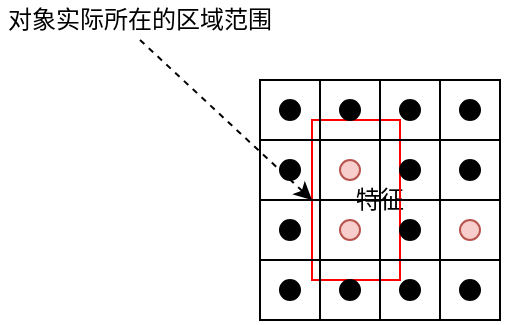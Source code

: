 <mxfile version="13.6.2" type="device"><diagram id="u6_-TBSq7pB0JtTBiQG3" name="Page-1"><mxGraphModel dx="630" dy="447" grid="1" gridSize="10" guides="1" tooltips="1" connect="1" arrows="1" fold="1" page="1" pageScale="1" pageWidth="827" pageHeight="1169" math="0" shadow="0"><root><mxCell id="0"/><mxCell id="1" parent="0"/><mxCell id="4b5qDRx6TFKM0YbfV3mT-2" value="特征" style="rounded=0;whiteSpace=wrap;html=1;" vertex="1" parent="1"><mxGeometry x="210" y="50" width="120" height="120" as="geometry"/></mxCell><mxCell id="4b5qDRx6TFKM0YbfV3mT-25" value="" style="rounded=0;whiteSpace=wrap;html=1;strokeColor=#FF0000;fillColor=none;" vertex="1" parent="1"><mxGeometry x="236" y="70" width="44" height="80" as="geometry"/></mxCell><mxCell id="4b5qDRx6TFKM0YbfV3mT-3" value="" style="endArrow=none;html=1;exitX=0;exitY=0.25;exitDx=0;exitDy=0;entryX=1;entryY=0.25;entryDx=0;entryDy=0;" edge="1" parent="1" source="4b5qDRx6TFKM0YbfV3mT-2" target="4b5qDRx6TFKM0YbfV3mT-2"><mxGeometry width="50" height="50" relative="1" as="geometry"><mxPoint x="210" y="270" as="sourcePoint"/><mxPoint x="260" y="220" as="targetPoint"/></mxGeometry></mxCell><mxCell id="4b5qDRx6TFKM0YbfV3mT-4" value="" style="endArrow=none;html=1;exitX=0;exitY=0.5;exitDx=0;exitDy=0;entryX=1;entryY=0.5;entryDx=0;entryDy=0;" edge="1" parent="1" source="4b5qDRx6TFKM0YbfV3mT-2" target="4b5qDRx6TFKM0YbfV3mT-2"><mxGeometry width="50" height="50" relative="1" as="geometry"><mxPoint x="220" y="90" as="sourcePoint"/><mxPoint x="340" y="90" as="targetPoint"/></mxGeometry></mxCell><mxCell id="4b5qDRx6TFKM0YbfV3mT-5" value="" style="endArrow=none;html=1;exitX=0;exitY=0.75;exitDx=0;exitDy=0;entryX=1;entryY=0.75;entryDx=0;entryDy=0;" edge="1" parent="1" source="4b5qDRx6TFKM0YbfV3mT-2" target="4b5qDRx6TFKM0YbfV3mT-2"><mxGeometry width="50" height="50" relative="1" as="geometry"><mxPoint x="230" y="100" as="sourcePoint"/><mxPoint x="350" y="100" as="targetPoint"/></mxGeometry></mxCell><mxCell id="4b5qDRx6TFKM0YbfV3mT-6" value="" style="endArrow=none;html=1;exitX=0.25;exitY=1;exitDx=0;exitDy=0;entryX=0.25;entryY=0;entryDx=0;entryDy=0;" edge="1" parent="1" source="4b5qDRx6TFKM0YbfV3mT-2" target="4b5qDRx6TFKM0YbfV3mT-2"><mxGeometry width="50" height="50" relative="1" as="geometry"><mxPoint x="220" y="150" as="sourcePoint"/><mxPoint x="340" y="150" as="targetPoint"/></mxGeometry></mxCell><mxCell id="4b5qDRx6TFKM0YbfV3mT-7" value="" style="endArrow=none;html=1;exitX=0.5;exitY=1;exitDx=0;exitDy=0;entryX=0.5;entryY=0;entryDx=0;entryDy=0;" edge="1" parent="1" source="4b5qDRx6TFKM0YbfV3mT-2" target="4b5qDRx6TFKM0YbfV3mT-2"><mxGeometry width="50" height="50" relative="1" as="geometry"><mxPoint x="250" y="180" as="sourcePoint"/><mxPoint x="250" y="60" as="targetPoint"/></mxGeometry></mxCell><mxCell id="4b5qDRx6TFKM0YbfV3mT-8" value="" style="endArrow=none;html=1;exitX=0.75;exitY=1;exitDx=0;exitDy=0;entryX=0.75;entryY=0;entryDx=0;entryDy=0;" edge="1" parent="1" source="4b5qDRx6TFKM0YbfV3mT-2" target="4b5qDRx6TFKM0YbfV3mT-2"><mxGeometry width="50" height="50" relative="1" as="geometry"><mxPoint x="280" y="180" as="sourcePoint"/><mxPoint x="280" y="60" as="targetPoint"/></mxGeometry></mxCell><mxCell id="4b5qDRx6TFKM0YbfV3mT-9" value="" style="ellipse;whiteSpace=wrap;html=1;aspect=fixed;align=center;fillColor=#000000;" vertex="1" parent="1"><mxGeometry x="220" y="60" width="10" height="10" as="geometry"/></mxCell><mxCell id="4b5qDRx6TFKM0YbfV3mT-10" value="" style="ellipse;whiteSpace=wrap;html=1;aspect=fixed;align=center;fillColor=#000000;" vertex="1" parent="1"><mxGeometry x="250" y="60" width="10" height="10" as="geometry"/></mxCell><mxCell id="4b5qDRx6TFKM0YbfV3mT-11" value="" style="ellipse;whiteSpace=wrap;html=1;aspect=fixed;align=center;fillColor=#000000;" vertex="1" parent="1"><mxGeometry x="280" y="60" width="10" height="10" as="geometry"/></mxCell><mxCell id="4b5qDRx6TFKM0YbfV3mT-12" value="" style="ellipse;whiteSpace=wrap;html=1;aspect=fixed;align=center;fillColor=#000000;" vertex="1" parent="1"><mxGeometry x="310" y="60" width="10" height="10" as="geometry"/></mxCell><mxCell id="4b5qDRx6TFKM0YbfV3mT-13" value="" style="ellipse;whiteSpace=wrap;html=1;aspect=fixed;align=center;fillColor=#000000;" vertex="1" parent="1"><mxGeometry x="220" y="90" width="10" height="10" as="geometry"/></mxCell><mxCell id="4b5qDRx6TFKM0YbfV3mT-14" value="" style="ellipse;whiteSpace=wrap;html=1;aspect=fixed;align=center;fillColor=#f8cecc;strokeColor=#b85450;" vertex="1" parent="1"><mxGeometry x="250" y="90" width="10" height="10" as="geometry"/></mxCell><mxCell id="4b5qDRx6TFKM0YbfV3mT-15" value="" style="ellipse;whiteSpace=wrap;html=1;aspect=fixed;align=center;fillColor=#000000;" vertex="1" parent="1"><mxGeometry x="280" y="90" width="10" height="10" as="geometry"/></mxCell><mxCell id="4b5qDRx6TFKM0YbfV3mT-16" value="" style="ellipse;whiteSpace=wrap;html=1;aspect=fixed;align=center;fillColor=#000000;" vertex="1" parent="1"><mxGeometry x="310" y="90" width="10" height="10" as="geometry"/></mxCell><mxCell id="4b5qDRx6TFKM0YbfV3mT-17" value="" style="ellipse;whiteSpace=wrap;html=1;aspect=fixed;align=center;fillColor=#000000;" vertex="1" parent="1"><mxGeometry x="220" y="120" width="10" height="10" as="geometry"/></mxCell><mxCell id="4b5qDRx6TFKM0YbfV3mT-18" value="" style="ellipse;whiteSpace=wrap;html=1;aspect=fixed;align=center;fillColor=#f8cecc;strokeColor=#b85450;" vertex="1" parent="1"><mxGeometry x="250" y="120" width="10" height="10" as="geometry"/></mxCell><mxCell id="4b5qDRx6TFKM0YbfV3mT-19" value="" style="ellipse;whiteSpace=wrap;html=1;aspect=fixed;align=center;fillColor=#000000;" vertex="1" parent="1"><mxGeometry x="280" y="120" width="10" height="10" as="geometry"/></mxCell><mxCell id="4b5qDRx6TFKM0YbfV3mT-20" value="" style="ellipse;whiteSpace=wrap;html=1;aspect=fixed;align=center;fillColor=#f8cecc;strokeColor=#b85450;" vertex="1" parent="1"><mxGeometry x="310" y="120" width="10" height="10" as="geometry"/></mxCell><mxCell id="4b5qDRx6TFKM0YbfV3mT-21" value="" style="ellipse;whiteSpace=wrap;html=1;aspect=fixed;align=center;fillColor=#000000;" vertex="1" parent="1"><mxGeometry x="220" y="150" width="10" height="10" as="geometry"/></mxCell><mxCell id="4b5qDRx6TFKM0YbfV3mT-22" value="" style="ellipse;whiteSpace=wrap;html=1;aspect=fixed;align=center;fillColor=#000000;" vertex="1" parent="1"><mxGeometry x="250" y="150" width="10" height="10" as="geometry"/></mxCell><mxCell id="4b5qDRx6TFKM0YbfV3mT-23" value="" style="ellipse;whiteSpace=wrap;html=1;aspect=fixed;align=center;fillColor=#000000;" vertex="1" parent="1"><mxGeometry x="280" y="150" width="10" height="10" as="geometry"/></mxCell><mxCell id="4b5qDRx6TFKM0YbfV3mT-24" value="" style="ellipse;whiteSpace=wrap;html=1;aspect=fixed;align=center;fillColor=#000000;" vertex="1" parent="1"><mxGeometry x="310" y="150" width="10" height="10" as="geometry"/></mxCell><mxCell id="4b5qDRx6TFKM0YbfV3mT-27" style="rounded=0;orthogonalLoop=1;jettySize=auto;html=1;exitX=0.5;exitY=1;exitDx=0;exitDy=0;entryX=0;entryY=0.5;entryDx=0;entryDy=0;dashed=1;" edge="1" parent="1" source="4b5qDRx6TFKM0YbfV3mT-26" target="4b5qDRx6TFKM0YbfV3mT-25"><mxGeometry relative="1" as="geometry"/></mxCell><mxCell id="4b5qDRx6TFKM0YbfV3mT-26" value="对象实际所在的区域范围" style="text;html=1;strokeColor=none;fillColor=none;align=center;verticalAlign=middle;whiteSpace=wrap;rounded=0;" vertex="1" parent="1"><mxGeometry x="80" y="10" width="140" height="20" as="geometry"/></mxCell></root></mxGraphModel></diagram></mxfile>